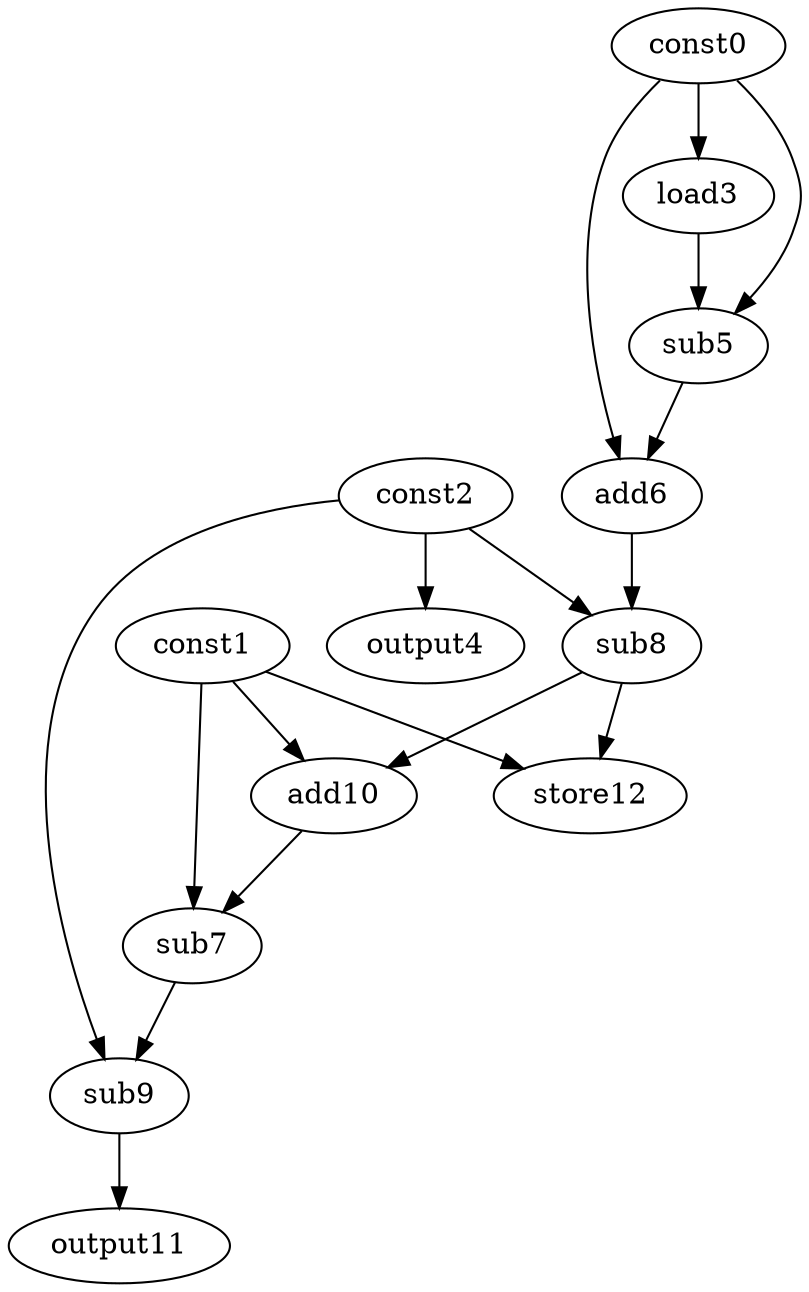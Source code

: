 digraph G { 
const0[opcode=const]; 
const1[opcode=const]; 
const2[opcode=const]; 
load3[opcode=load]; 
output4[opcode=output]; 
sub5[opcode=sub]; 
add6[opcode=add]; 
sub7[opcode=sub]; 
sub8[opcode=sub]; 
sub9[opcode=sub]; 
add10[opcode=add]; 
output11[opcode=output]; 
store12[opcode=store]; 
const0->load3[operand=0];
const2->output4[operand=0];
const0->sub5[operand=0];
load3->sub5[operand=1];
const0->add6[operand=0];
sub5->add6[operand=1];
const2->sub8[operand=0];
add6->sub8[operand=1];
sub8->add10[operand=0];
const1->add10[operand=1];
sub8->store12[operand=0];
const1->store12[operand=1];
const1->sub7[operand=0];
add10->sub7[operand=1];
const2->sub9[operand=0];
sub7->sub9[operand=1];
sub9->output11[operand=0];
}
